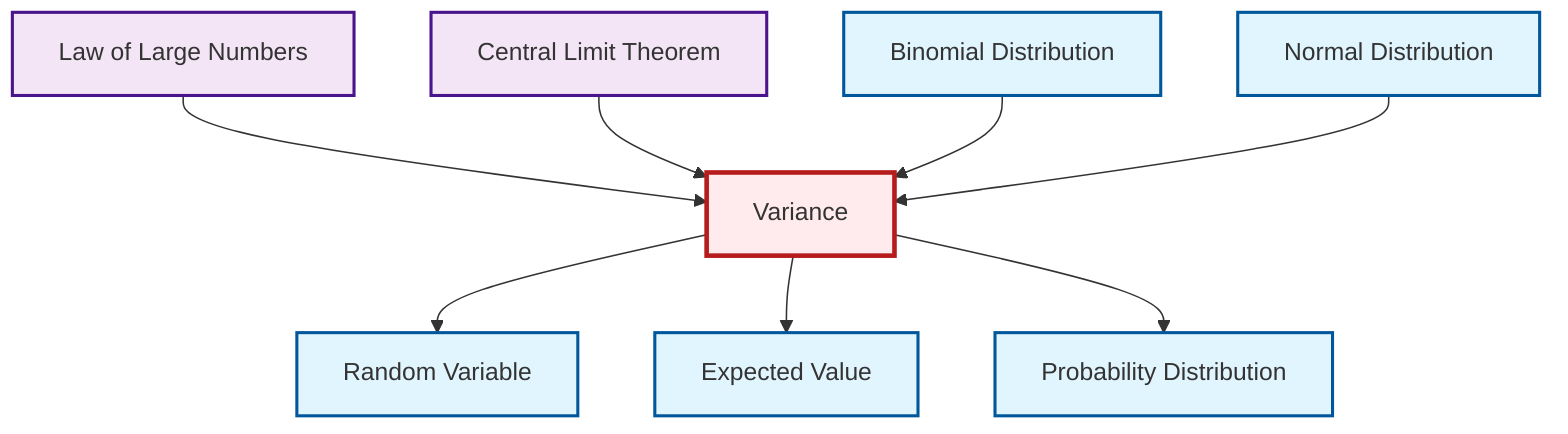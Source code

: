 graph TD
    classDef definition fill:#e1f5fe,stroke:#01579b,stroke-width:2px
    classDef theorem fill:#f3e5f5,stroke:#4a148c,stroke-width:2px
    classDef axiom fill:#fff3e0,stroke:#e65100,stroke-width:2px
    classDef example fill:#e8f5e9,stroke:#1b5e20,stroke-width:2px
    classDef current fill:#ffebee,stroke:#b71c1c,stroke-width:3px
    def-binomial-distribution["Binomial Distribution"]:::definition
    def-probability-distribution["Probability Distribution"]:::definition
    def-random-variable["Random Variable"]:::definition
    thm-central-limit["Central Limit Theorem"]:::theorem
    def-normal-distribution["Normal Distribution"]:::definition
    def-variance["Variance"]:::definition
    def-expectation["Expected Value"]:::definition
    thm-law-of-large-numbers["Law of Large Numbers"]:::theorem
    thm-law-of-large-numbers --> def-variance
    def-variance --> def-random-variable
    def-variance --> def-expectation
    thm-central-limit --> def-variance
    def-binomial-distribution --> def-variance
    def-variance --> def-probability-distribution
    def-normal-distribution --> def-variance
    class def-variance current